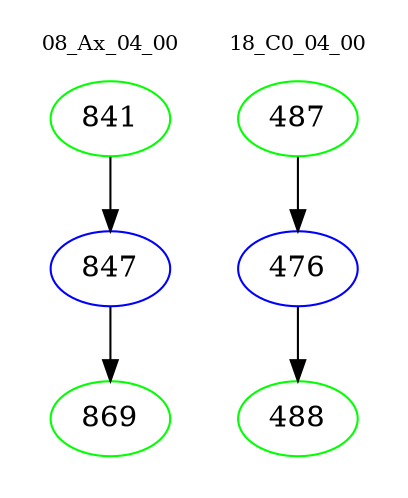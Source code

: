 digraph{
subgraph cluster_0 {
color = white
label = "08_Ax_04_00";
fontsize=10;
T0_841 [label="841", color="green"]
T0_841 -> T0_847 [color="black"]
T0_847 [label="847", color="blue"]
T0_847 -> T0_869 [color="black"]
T0_869 [label="869", color="green"]
}
subgraph cluster_1 {
color = white
label = "18_C0_04_00";
fontsize=10;
T1_487 [label="487", color="green"]
T1_487 -> T1_476 [color="black"]
T1_476 [label="476", color="blue"]
T1_476 -> T1_488 [color="black"]
T1_488 [label="488", color="green"]
}
}
